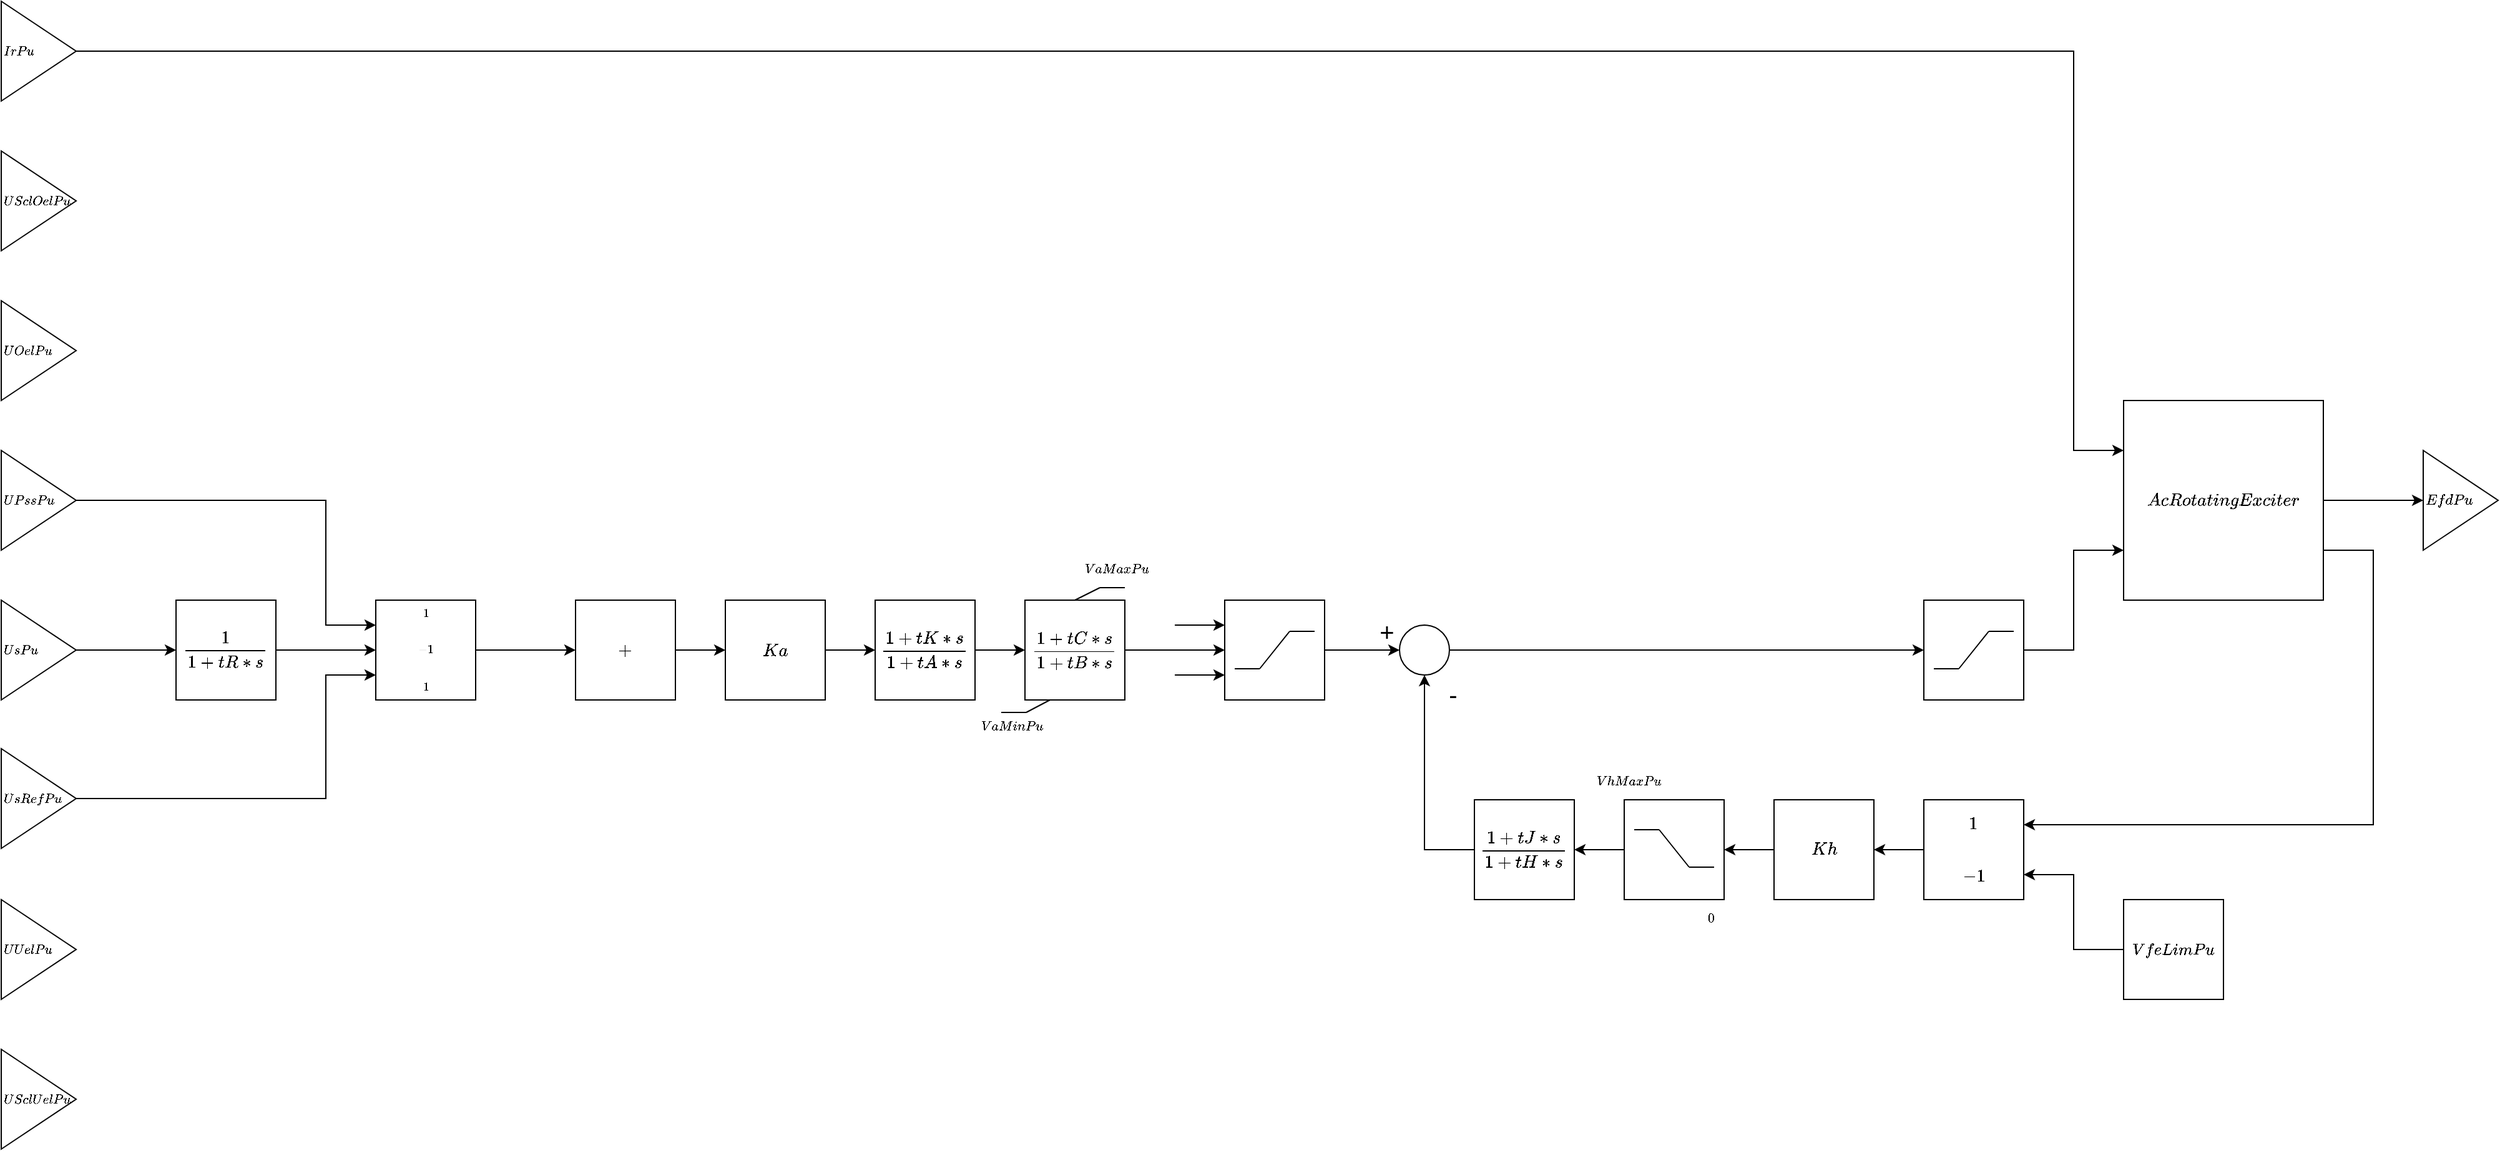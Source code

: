 <mxfile version="24.1.0" type="device">
  <diagram name="Page-1" id="-cMVqA2Gkwa5aGeDibPs">
    <mxGraphModel dx="2162" dy="1243" grid="1" gridSize="10" guides="1" tooltips="1" connect="1" arrows="1" fold="1" page="0" pageScale="1" pageWidth="413" pageHeight="583" math="1" shadow="0">
      <root>
        <mxCell id="0" />
        <mxCell id="1" parent="0" />
        <mxCell id="GCO7xrDp6TmdYOZJOnFd-1" value="&lt;font style=&quot;font-size: 9px;&quot;&gt;$$UOelPu$$&lt;/font&gt;" style="triangle;whiteSpace=wrap;html=1;align=left;" parent="1" vertex="1">
          <mxGeometry x="-740" y="-120" width="60" height="80" as="geometry" />
        </mxCell>
        <mxCell id="eN8Zq5XajQ-hrPbZrUXH-4" value="" style="edgeStyle=orthogonalEdgeStyle;rounded=0;orthogonalLoop=1;jettySize=auto;html=1;" parent="1" source="GCO7xrDp6TmdYOZJOnFd-2" target="eN8Zq5XajQ-hrPbZrUXH-3" edge="1">
          <mxGeometry relative="1" as="geometry" />
        </mxCell>
        <mxCell id="GCO7xrDp6TmdYOZJOnFd-2" value="&lt;font style=&quot;font-size: 9px;&quot;&gt;$$UsPu$$&lt;/font&gt;" style="triangle;whiteSpace=wrap;html=1;align=left;" parent="1" vertex="1">
          <mxGeometry x="-740" y="120" width="60" height="80" as="geometry" />
        </mxCell>
        <mxCell id="eN8Zq5XajQ-hrPbZrUXH-5" style="edgeStyle=orthogonalEdgeStyle;rounded=0;orthogonalLoop=1;jettySize=auto;html=1;exitX=1;exitY=0.5;exitDx=0;exitDy=0;entryX=0;entryY=0.75;entryDx=0;entryDy=0;" parent="1" source="GCO7xrDp6TmdYOZJOnFd-3" target="GCO7xrDp6TmdYOZJOnFd-4" edge="1">
          <mxGeometry relative="1" as="geometry">
            <Array as="points">
              <mxPoint x="-480" y="279" />
              <mxPoint x="-480" y="180" />
            </Array>
          </mxGeometry>
        </mxCell>
        <mxCell id="GCO7xrDp6TmdYOZJOnFd-3" value="&lt;font style=&quot;font-size: 9px;&quot;&gt;$$UsRefPu$$&lt;/font&gt;" style="triangle;whiteSpace=wrap;html=1;align=left;" parent="1" vertex="1">
          <mxGeometry x="-740" y="239" width="60" height="80" as="geometry" />
        </mxCell>
        <mxCell id="eN8Zq5XajQ-hrPbZrUXH-8" value="" style="edgeStyle=orthogonalEdgeStyle;rounded=0;orthogonalLoop=1;jettySize=auto;html=1;" parent="1" source="GCO7xrDp6TmdYOZJOnFd-4" target="GCO7xrDp6TmdYOZJOnFd-120" edge="1">
          <mxGeometry relative="1" as="geometry" />
        </mxCell>
        <mxCell id="GCO7xrDp6TmdYOZJOnFd-4" value="&lt;table style=&quot;font-size: 8px;&quot;&gt;&lt;tbody&gt;&lt;tr&gt;&lt;td&gt;&lt;font style=&quot;font-size: 8px;&quot;&gt;$$1$$&lt;/font&gt;&lt;/td&gt;&lt;/tr&gt;&lt;tr&gt;&lt;td&gt;&lt;font style=&quot;font-size: 8px;&quot;&gt;$$-1$$&lt;/font&gt;&lt;/td&gt;&lt;/tr&gt;&lt;tr&gt;&lt;td&gt;&lt;font style=&quot;font-size: 8px;&quot;&gt;$$1$$&lt;/font&gt;&lt;/td&gt;&lt;/tr&gt;&lt;/tbody&gt;&lt;/table&gt;" style="whiteSpace=wrap;html=1;aspect=fixed;" parent="1" vertex="1">
          <mxGeometry x="-440" y="120" width="80" height="80" as="geometry" />
        </mxCell>
        <mxCell id="GCO7xrDp6TmdYOZJOnFd-127" style="edgeStyle=orthogonalEdgeStyle;rounded=0;orthogonalLoop=1;jettySize=auto;html=1;exitX=0.5;exitY=1;exitDx=0;exitDy=0;" parent="1" source="GCO7xrDp6TmdYOZJOnFd-99" edge="1">
          <mxGeometry relative="1" as="geometry">
            <mxPoint x="120.2" y="190.2" as="targetPoint" />
          </mxGeometry>
        </mxCell>
        <mxCell id="qLZYFt0uQZEpN5fuRu8l-20" value="" style="edgeStyle=orthogonalEdgeStyle;rounded=0;orthogonalLoop=1;jettySize=auto;html=1;" parent="1" source="GCO7xrDp6TmdYOZJOnFd-99" target="hHR6AVDcYujb22-yYQ_T-5" edge="1">
          <mxGeometry relative="1" as="geometry" />
        </mxCell>
        <mxCell id="GCO7xrDp6TmdYOZJOnFd-99" value="$$\frac{1+tC*s}{1+tB*s}$$" style="rounded=0;whiteSpace=wrap;html=1;" parent="1" vertex="1">
          <mxGeometry x="80" y="120" width="80" height="80" as="geometry" />
        </mxCell>
        <mxCell id="GCO7xrDp6TmdYOZJOnFd-110" value="" style="endArrow=none;html=1;exitX=0.5;exitY=0;exitDx=0;exitDy=0;" parent="1" source="GCO7xrDp6TmdYOZJOnFd-99" edge="1">
          <mxGeometry width="50" height="50" relative="1" as="geometry">
            <mxPoint x="120" y="130" as="sourcePoint" />
            <mxPoint x="140" y="110" as="targetPoint" />
          </mxGeometry>
        </mxCell>
        <mxCell id="GCO7xrDp6TmdYOZJOnFd-111" value="" style="endArrow=none;html=1;" parent="1" edge="1">
          <mxGeometry width="50" height="50" relative="1" as="geometry">
            <mxPoint x="140" y="110" as="sourcePoint" />
            <mxPoint x="160" y="110" as="targetPoint" />
          </mxGeometry>
        </mxCell>
        <mxCell id="GCO7xrDp6TmdYOZJOnFd-112" value="&lt;font style=&quot;font-size: 9px;&quot;&gt;$$VaMaxPu$$&lt;/font&gt;" style="text;html=1;strokeColor=none;fillColor=none;align=center;verticalAlign=middle;whiteSpace=wrap;rounded=0;fontSize=15;" parent="1" vertex="1">
          <mxGeometry x="124" y="80" width="60" height="30" as="geometry" />
        </mxCell>
        <mxCell id="GCO7xrDp6TmdYOZJOnFd-113" value="" style="endArrow=none;html=1;" parent="1" edge="1">
          <mxGeometry width="50" height="50" relative="1" as="geometry">
            <mxPoint x="81" y="210" as="sourcePoint" />
            <mxPoint x="61" y="210" as="targetPoint" />
          </mxGeometry>
        </mxCell>
        <mxCell id="GCO7xrDp6TmdYOZJOnFd-114" value="&lt;font style=&quot;font-size: 9px;&quot;&gt;$$VaMinPu$$&lt;/font&gt;" style="text;html=1;strokeColor=none;fillColor=none;align=center;verticalAlign=middle;whiteSpace=wrap;rounded=0;fontSize=15;" parent="1" vertex="1">
          <mxGeometry x="40" y="206" width="60" height="30" as="geometry" />
        </mxCell>
        <mxCell id="GCO7xrDp6TmdYOZJOnFd-115" value="" style="endArrow=none;html=1;exitX=0.5;exitY=0;exitDx=0;exitDy=0;entryX=0.25;entryY=1;entryDx=0;entryDy=0;" parent="1" target="GCO7xrDp6TmdYOZJOnFd-99" edge="1">
          <mxGeometry width="50" height="50" relative="1" as="geometry">
            <mxPoint x="81" y="210" as="sourcePoint" />
            <mxPoint x="101" y="190" as="targetPoint" />
          </mxGeometry>
        </mxCell>
        <mxCell id="kH9g7bd3vH2FBUtWPBsq-17" value="" style="edgeStyle=orthogonalEdgeStyle;rounded=0;orthogonalLoop=1;jettySize=auto;html=1;" parent="1" source="GCO7xrDp6TmdYOZJOnFd-120" target="kH9g7bd3vH2FBUtWPBsq-1" edge="1">
          <mxGeometry relative="1" as="geometry" />
        </mxCell>
        <mxCell id="GCO7xrDp6TmdYOZJOnFd-120" value="&lt;table style=&quot;&quot;&gt;&lt;tbody&gt;&lt;tr&gt;&lt;td&gt;&lt;font style=&quot;font-size: 12px;&quot;&gt;$$+$$&lt;/font&gt;&lt;/td&gt;&lt;/tr&gt;&lt;/tbody&gt;&lt;/table&gt;" style="whiteSpace=wrap;html=1;aspect=fixed;" parent="1" vertex="1">
          <mxGeometry x="-280" y="120" width="80" height="80" as="geometry" />
        </mxCell>
        <mxCell id="qLZYFt0uQZEpN5fuRu8l-19" value="" style="edgeStyle=orthogonalEdgeStyle;rounded=0;orthogonalLoop=1;jettySize=auto;html=1;" parent="1" source="GCO7xrDp6TmdYOZJOnFd-126" target="GCO7xrDp6TmdYOZJOnFd-99" edge="1">
          <mxGeometry relative="1" as="geometry" />
        </mxCell>
        <mxCell id="GCO7xrDp6TmdYOZJOnFd-126" value="$$\frac{1+tK*s}{1+tA*s}$$" style="rounded=0;whiteSpace=wrap;html=1;" parent="1" vertex="1">
          <mxGeometry x="-40" y="120" width="80" height="80" as="geometry" />
        </mxCell>
        <mxCell id="pcb0Rrb9AqgbB0oOaPCg-23" value="&lt;font style=&quot;font-size: 10px;&quot;&gt;$$EfdPu$$&lt;/font&gt;" style="triangle;whiteSpace=wrap;html=1;align=left;" parent="1" vertex="1">
          <mxGeometry x="1200" width="60" height="80" as="geometry" />
        </mxCell>
        <mxCell id="qLZYFt0uQZEpN5fuRu8l-1" value="" style="edgeStyle=orthogonalEdgeStyle;rounded=0;orthogonalLoop=1;jettySize=auto;html=1;" parent="1" source="eN8Zq5XajQ-hrPbZrUXH-3" target="GCO7xrDp6TmdYOZJOnFd-4" edge="1">
          <mxGeometry relative="1" as="geometry" />
        </mxCell>
        <mxCell id="eN8Zq5XajQ-hrPbZrUXH-3" value="$$\frac{1}{1+tR*s}$$" style="whiteSpace=wrap;html=1;aspect=fixed;" parent="1" vertex="1">
          <mxGeometry x="-600" y="120" width="80" height="80" as="geometry" />
        </mxCell>
        <mxCell id="eN8Zq5XajQ-hrPbZrUXH-10" value="&lt;font style=&quot;font-size: 9px;&quot;&gt;$$UUelPu$$&lt;/font&gt;" style="triangle;whiteSpace=wrap;html=1;align=left;" parent="1" vertex="1">
          <mxGeometry x="-740" y="360" width="60" height="80" as="geometry" />
        </mxCell>
        <mxCell id="eN8Zq5XajQ-hrPbZrUXH-11" value="&lt;font style=&quot;font-size: 9px;&quot;&gt;$$UPssPu$$&lt;/font&gt;" style="triangle;whiteSpace=wrap;html=1;align=left;" parent="1" vertex="1">
          <mxGeometry x="-740" width="60" height="80" as="geometry" />
        </mxCell>
        <mxCell id="eN8Zq5XajQ-hrPbZrUXH-25" value="" style="ellipse;whiteSpace=wrap;html=1;aspect=fixed;" parent="1" vertex="1">
          <mxGeometry x="380" y="140" width="40" height="40" as="geometry" />
        </mxCell>
        <mxCell id="eN8Zq5XajQ-hrPbZrUXH-26" value="+" style="text;html=1;strokeColor=none;fillColor=none;align=center;verticalAlign=middle;whiteSpace=wrap;rounded=0;fontSize=20;" parent="1" vertex="1">
          <mxGeometry x="340" y="129" width="60" height="31" as="geometry" />
        </mxCell>
        <mxCell id="eN8Zq5XajQ-hrPbZrUXH-27" value="-" style="text;html=1;strokeColor=none;fillColor=none;align=center;verticalAlign=middle;whiteSpace=wrap;rounded=0;fontSize=20;" parent="1" vertex="1">
          <mxGeometry x="393" y="180" width="60" height="30" as="geometry" />
        </mxCell>
        <mxCell id="hHR6AVDcYujb22-yYQ_T-5" value="" style="whiteSpace=wrap;html=1;aspect=fixed;" parent="1" vertex="1">
          <mxGeometry x="240" y="120" width="80" height="80" as="geometry" />
        </mxCell>
        <mxCell id="hHR6AVDcYujb22-yYQ_T-7" value="" style="endArrow=none;html=1;" parent="1" edge="1">
          <mxGeometry width="50" height="50" relative="1" as="geometry">
            <mxPoint x="268" y="175" as="sourcePoint" />
            <mxPoint x="292" y="145" as="targetPoint" />
          </mxGeometry>
        </mxCell>
        <mxCell id="hHR6AVDcYujb22-yYQ_T-8" value="" style="endArrow=none;html=1;" parent="1" edge="1">
          <mxGeometry width="50" height="50" relative="1" as="geometry">
            <mxPoint x="292" y="145" as="sourcePoint" />
            <mxPoint x="312" y="145" as="targetPoint" />
          </mxGeometry>
        </mxCell>
        <mxCell id="hHR6AVDcYujb22-yYQ_T-9" value="" style="endArrow=none;html=1;" parent="1" edge="1">
          <mxGeometry width="50" height="50" relative="1" as="geometry">
            <mxPoint x="268" y="175" as="sourcePoint" />
            <mxPoint x="248" y="175" as="targetPoint" />
          </mxGeometry>
        </mxCell>
        <mxCell id="hHR6AVDcYujb22-yYQ_T-10" value="" style="endArrow=classic;html=1;entryX=0;entryY=0.75;entryDx=0;entryDy=0;" parent="1" target="hHR6AVDcYujb22-yYQ_T-5" edge="1">
          <mxGeometry width="50" height="50" relative="1" as="geometry">
            <mxPoint x="200" y="180" as="sourcePoint" />
            <mxPoint x="240.0" y="177" as="targetPoint" />
          </mxGeometry>
        </mxCell>
        <mxCell id="hHR6AVDcYujb22-yYQ_T-11" value="" style="endArrow=classic;html=1;entryX=0;entryY=0.25;entryDx=0;entryDy=0;" parent="1" target="hHR6AVDcYujb22-yYQ_T-5" edge="1">
          <mxGeometry width="50" height="50" relative="1" as="geometry">
            <mxPoint x="200" y="140" as="sourcePoint" />
            <mxPoint x="240.0" y="145" as="targetPoint" />
          </mxGeometry>
        </mxCell>
        <mxCell id="yuVk0EhnXVRBRO2mFo1Z-7" value="&lt;font style=&quot;font-size: 9px;&quot;&gt;$$IrPu$$&lt;/font&gt;" style="triangle;whiteSpace=wrap;html=1;align=left;" parent="1" vertex="1">
          <mxGeometry x="-740" y="-360" width="60" height="80" as="geometry" />
        </mxCell>
        <mxCell id="qLZYFt0uQZEpN5fuRu8l-3" value="" style="endArrow=classic;html=1;rounded=0;exitX=1;exitY=0.5;exitDx=0;exitDy=0;entryX=0;entryY=0.25;entryDx=0;entryDy=0;" parent="1" source="eN8Zq5XajQ-hrPbZrUXH-11" target="GCO7xrDp6TmdYOZJOnFd-4" edge="1">
          <mxGeometry width="50" height="50" relative="1" as="geometry">
            <mxPoint x="-230" y="100" as="sourcePoint" />
            <mxPoint x="-180" y="50" as="targetPoint" />
            <Array as="points">
              <mxPoint x="-480" y="40" />
              <mxPoint x="-480" y="140" />
            </Array>
          </mxGeometry>
        </mxCell>
        <mxCell id="kH9g7bd3vH2FBUtWPBsq-2" value="" style="edgeStyle=orthogonalEdgeStyle;rounded=0;orthogonalLoop=1;jettySize=auto;html=1;" parent="1" source="qLZYFt0uQZEpN5fuRu8l-6" target="qLZYFt0uQZEpN5fuRu8l-12" edge="1">
          <mxGeometry relative="1" as="geometry" />
        </mxCell>
        <mxCell id="qLZYFt0uQZEpN5fuRu8l-6" value="" style="whiteSpace=wrap;html=1;aspect=fixed;" parent="1" vertex="1">
          <mxGeometry x="560" y="280" width="80" height="80" as="geometry" />
        </mxCell>
        <mxCell id="qLZYFt0uQZEpN5fuRu8l-7" value="" style="endArrow=none;html=1;" parent="1" edge="1">
          <mxGeometry width="50" height="50" relative="1" as="geometry">
            <mxPoint x="588" y="304" as="sourcePoint" />
            <mxPoint x="612" y="334" as="targetPoint" />
          </mxGeometry>
        </mxCell>
        <mxCell id="qLZYFt0uQZEpN5fuRu8l-8" value="" style="endArrow=none;html=1;" parent="1" edge="1">
          <mxGeometry width="50" height="50" relative="1" as="geometry">
            <mxPoint x="588" y="304" as="sourcePoint" />
            <mxPoint x="568" y="304" as="targetPoint" />
          </mxGeometry>
        </mxCell>
        <mxCell id="qLZYFt0uQZEpN5fuRu8l-9" value="&lt;font style=&quot;font-size: 9px;&quot;&gt;$$VhMaxPu$$&lt;/font&gt;" style="text;html=1;strokeColor=none;fillColor=none;align=center;verticalAlign=middle;whiteSpace=wrap;rounded=0;fontSize=15;" parent="1" vertex="1">
          <mxGeometry x="534" y="250" width="60" height="30" as="geometry" />
        </mxCell>
        <mxCell id="qLZYFt0uQZEpN5fuRu8l-10" value="" style="endArrow=none;html=1;" parent="1" edge="1">
          <mxGeometry width="50" height="50" relative="1" as="geometry">
            <mxPoint x="612" y="334" as="sourcePoint" />
            <mxPoint x="632" y="334" as="targetPoint" />
          </mxGeometry>
        </mxCell>
        <mxCell id="qLZYFt0uQZEpN5fuRu8l-11" value="&lt;font style=&quot;font-size: 9px;&quot;&gt;$$0$$&lt;/font&gt;" style="text;html=1;strokeColor=none;fillColor=none;align=center;verticalAlign=middle;whiteSpace=wrap;rounded=0;fontSize=15;" parent="1" vertex="1">
          <mxGeometry x="600" y="360" width="60" height="30" as="geometry" />
        </mxCell>
        <mxCell id="qLZYFt0uQZEpN5fuRu8l-12" value="$$\frac{1+tJ*s}{1+tH*s}$$" style="rounded=0;whiteSpace=wrap;html=1;" parent="1" vertex="1">
          <mxGeometry x="440" y="280" width="80" height="80" as="geometry" />
        </mxCell>
        <mxCell id="qLZYFt0uQZEpN5fuRu8l-13" value="&lt;font style=&quot;font-size: 12px;&quot;&gt;$$AcRotatingExciter$$&lt;/font&gt;" style="rounded=0;whiteSpace=wrap;html=1;" parent="1" vertex="1">
          <mxGeometry x="960" y="-40" width="160" height="160" as="geometry" />
        </mxCell>
        <mxCell id="qLZYFt0uQZEpN5fuRu8l-16" value="" style="endArrow=classic;html=1;rounded=0;exitX=1;exitY=0.5;exitDx=0;exitDy=0;entryX=0;entryY=0.25;entryDx=0;entryDy=0;" parent="1" source="yuVk0EhnXVRBRO2mFo1Z-7" target="qLZYFt0uQZEpN5fuRu8l-13" edge="1">
          <mxGeometry width="50" height="50" relative="1" as="geometry">
            <mxPoint x="410" y="100" as="sourcePoint" />
            <mxPoint x="460" y="50" as="targetPoint" />
            <Array as="points">
              <mxPoint x="920" y="-320" />
              <mxPoint x="920" />
            </Array>
          </mxGeometry>
        </mxCell>
        <mxCell id="qLZYFt0uQZEpN5fuRu8l-17" value="" style="endArrow=classic;html=1;rounded=0;exitX=0;exitY=0.5;exitDx=0;exitDy=0;entryX=0.5;entryY=1;entryDx=0;entryDy=0;" parent="1" source="qLZYFt0uQZEpN5fuRu8l-12" target="eN8Zq5XajQ-hrPbZrUXH-25" edge="1">
          <mxGeometry width="50" height="50" relative="1" as="geometry">
            <mxPoint x="410" y="100" as="sourcePoint" />
            <mxPoint x="460" y="50" as="targetPoint" />
            <Array as="points">
              <mxPoint x="400" y="320" />
            </Array>
          </mxGeometry>
        </mxCell>
        <mxCell id="qLZYFt0uQZEpN5fuRu8l-23" value="" style="endArrow=classic;html=1;rounded=0;exitX=1;exitY=0.5;exitDx=0;exitDy=0;" parent="1" source="qLZYFt0uQZEpN5fuRu8l-13" target="pcb0Rrb9AqgbB0oOaPCg-23" edge="1">
          <mxGeometry width="50" height="50" relative="1" as="geometry">
            <mxPoint x="780" y="170" as="sourcePoint" />
            <mxPoint x="830" y="120" as="targetPoint" />
          </mxGeometry>
        </mxCell>
        <mxCell id="kH9g7bd3vH2FBUtWPBsq-18" value="" style="edgeStyle=orthogonalEdgeStyle;rounded=0;orthogonalLoop=1;jettySize=auto;html=1;" parent="1" source="kH9g7bd3vH2FBUtWPBsq-1" target="GCO7xrDp6TmdYOZJOnFd-126" edge="1">
          <mxGeometry relative="1" as="geometry" />
        </mxCell>
        <mxCell id="kH9g7bd3vH2FBUtWPBsq-1" value="&lt;table style=&quot;&quot;&gt;&lt;tbody&gt;&lt;tr&gt;&lt;td&gt;&lt;font style=&quot;font-size: 12px;&quot;&gt;$$Ka$$&lt;/font&gt;&lt;/td&gt;&lt;/tr&gt;&lt;/tbody&gt;&lt;/table&gt;" style="whiteSpace=wrap;html=1;aspect=fixed;" parent="1" vertex="1">
          <mxGeometry x="-160" y="120" width="80" height="80" as="geometry" />
        </mxCell>
        <mxCell id="kH9g7bd3vH2FBUtWPBsq-19" value="" style="edgeStyle=orthogonalEdgeStyle;rounded=0;orthogonalLoop=1;jettySize=auto;html=1;" parent="1" source="kH9g7bd3vH2FBUtWPBsq-3" target="qLZYFt0uQZEpN5fuRu8l-6" edge="1">
          <mxGeometry relative="1" as="geometry" />
        </mxCell>
        <mxCell id="kH9g7bd3vH2FBUtWPBsq-3" value="&lt;table style=&quot;&quot;&gt;&lt;tbody&gt;&lt;tr&gt;&lt;td&gt;&lt;font style=&quot;font-size: 12px;&quot;&gt;$$Kh$$&lt;/font&gt;&lt;/td&gt;&lt;/tr&gt;&lt;/tbody&gt;&lt;/table&gt;" style="whiteSpace=wrap;html=1;aspect=fixed;" parent="1" vertex="1">
          <mxGeometry x="680" y="280" width="80" height="80" as="geometry" />
        </mxCell>
        <mxCell id="kH9g7bd3vH2FBUtWPBsq-20" value="" style="edgeStyle=orthogonalEdgeStyle;rounded=0;orthogonalLoop=1;jettySize=auto;html=1;" parent="1" source="kH9g7bd3vH2FBUtWPBsq-4" target="kH9g7bd3vH2FBUtWPBsq-3" edge="1">
          <mxGeometry relative="1" as="geometry" />
        </mxCell>
        <mxCell id="kH9g7bd3vH2FBUtWPBsq-4" value="&lt;table style=&quot;&quot;&gt;&lt;tbody&gt;&lt;tr&gt;&lt;td&gt;&lt;font style=&quot;font-size: 12px;&quot;&gt;$$1$$&lt;/font&gt;&lt;/td&gt;&lt;/tr&gt;&lt;tr&gt;&lt;td&gt;&lt;font style=&quot;font-size: 12px;&quot;&gt;$$-1$$&lt;/font&gt;&lt;/td&gt;&lt;/tr&gt;&lt;/tbody&gt;&lt;/table&gt;" style="whiteSpace=wrap;html=1;aspect=fixed;" parent="1" vertex="1">
          <mxGeometry x="800" y="280" width="80" height="80" as="geometry" />
        </mxCell>
        <mxCell id="kH9g7bd3vH2FBUtWPBsq-5" value="&lt;table style=&quot;font-size: 11px;&quot;&gt;&lt;tbody&gt;&lt;tr&gt;&lt;td&gt;&lt;font style=&quot;font-size: 11px;&quot;&gt;$$VfeLimPu$$&lt;/font&gt;&lt;/td&gt;&lt;/tr&gt;&lt;/tbody&gt;&lt;/table&gt;" style="whiteSpace=wrap;html=1;aspect=fixed;" parent="1" vertex="1">
          <mxGeometry x="960" y="360" width="80" height="80" as="geometry" />
        </mxCell>
        <mxCell id="kH9g7bd3vH2FBUtWPBsq-8" value="" style="whiteSpace=wrap;html=1;aspect=fixed;" parent="1" vertex="1">
          <mxGeometry x="800" y="120" width="80" height="80" as="geometry" />
        </mxCell>
        <mxCell id="kH9g7bd3vH2FBUtWPBsq-9" value="" style="endArrow=none;html=1;" parent="1" edge="1">
          <mxGeometry width="50" height="50" relative="1" as="geometry">
            <mxPoint x="828" y="175" as="sourcePoint" />
            <mxPoint x="852" y="145" as="targetPoint" />
          </mxGeometry>
        </mxCell>
        <mxCell id="kH9g7bd3vH2FBUtWPBsq-10" value="" style="endArrow=none;html=1;" parent="1" edge="1">
          <mxGeometry width="50" height="50" relative="1" as="geometry">
            <mxPoint x="852" y="145" as="sourcePoint" />
            <mxPoint x="872" y="145" as="targetPoint" />
          </mxGeometry>
        </mxCell>
        <mxCell id="kH9g7bd3vH2FBUtWPBsq-11" value="" style="endArrow=none;html=1;" parent="1" edge="1">
          <mxGeometry width="50" height="50" relative="1" as="geometry">
            <mxPoint x="828" y="175" as="sourcePoint" />
            <mxPoint x="808" y="175" as="targetPoint" />
          </mxGeometry>
        </mxCell>
        <mxCell id="kH9g7bd3vH2FBUtWPBsq-12" value="" style="endArrow=classic;html=1;rounded=0;exitX=1;exitY=0.5;exitDx=0;exitDy=0;entryX=0;entryY=0.5;entryDx=0;entryDy=0;" parent="1" source="eN8Zq5XajQ-hrPbZrUXH-25" target="kH9g7bd3vH2FBUtWPBsq-8" edge="1">
          <mxGeometry width="50" height="50" relative="1" as="geometry">
            <mxPoint x="480" y="200" as="sourcePoint" />
            <mxPoint x="530" y="150" as="targetPoint" />
          </mxGeometry>
        </mxCell>
        <mxCell id="kH9g7bd3vH2FBUtWPBsq-13" value="" style="endArrow=classic;html=1;rounded=0;exitX=1;exitY=0.5;exitDx=0;exitDy=0;entryX=0;entryY=0.5;entryDx=0;entryDy=0;" parent="1" source="hHR6AVDcYujb22-yYQ_T-5" target="eN8Zq5XajQ-hrPbZrUXH-25" edge="1">
          <mxGeometry width="50" height="50" relative="1" as="geometry">
            <mxPoint x="480" y="200" as="sourcePoint" />
            <mxPoint x="530" y="150" as="targetPoint" />
          </mxGeometry>
        </mxCell>
        <mxCell id="kH9g7bd3vH2FBUtWPBsq-14" value="" style="endArrow=classic;html=1;rounded=0;exitX=1;exitY=0.5;exitDx=0;exitDy=0;entryX=0;entryY=0.75;entryDx=0;entryDy=0;" parent="1" source="kH9g7bd3vH2FBUtWPBsq-8" target="qLZYFt0uQZEpN5fuRu8l-13" edge="1">
          <mxGeometry width="50" height="50" relative="1" as="geometry">
            <mxPoint x="480" y="200" as="sourcePoint" />
            <mxPoint x="530" y="150" as="targetPoint" />
            <Array as="points">
              <mxPoint x="920" y="160" />
              <mxPoint x="920" y="80" />
            </Array>
          </mxGeometry>
        </mxCell>
        <mxCell id="kH9g7bd3vH2FBUtWPBsq-15" value="" style="endArrow=classic;html=1;rounded=0;exitX=0;exitY=0.5;exitDx=0;exitDy=0;entryX=1;entryY=0.75;entryDx=0;entryDy=0;" parent="1" source="kH9g7bd3vH2FBUtWPBsq-5" target="kH9g7bd3vH2FBUtWPBsq-4" edge="1">
          <mxGeometry width="50" height="50" relative="1" as="geometry">
            <mxPoint x="480" y="200" as="sourcePoint" />
            <mxPoint x="530" y="150" as="targetPoint" />
            <Array as="points">
              <mxPoint x="920" y="400" />
              <mxPoint x="920" y="340" />
            </Array>
          </mxGeometry>
        </mxCell>
        <mxCell id="kH9g7bd3vH2FBUtWPBsq-16" value="" style="endArrow=classic;html=1;rounded=0;exitX=1;exitY=0.75;exitDx=0;exitDy=0;entryX=1;entryY=0.25;entryDx=0;entryDy=0;" parent="1" source="qLZYFt0uQZEpN5fuRu8l-13" target="kH9g7bd3vH2FBUtWPBsq-4" edge="1">
          <mxGeometry width="50" height="50" relative="1" as="geometry">
            <mxPoint x="480" y="200" as="sourcePoint" />
            <mxPoint x="530" y="150" as="targetPoint" />
            <Array as="points">
              <mxPoint x="1160" y="80" />
              <mxPoint x="1160" y="300" />
            </Array>
          </mxGeometry>
        </mxCell>
        <mxCell id="9E_Gxr6RhCt9fmIeeyfF-1" value="&lt;font style=&quot;font-size: 9px;&quot;&gt;$$USclUelPu$$&lt;/font&gt;" style="triangle;whiteSpace=wrap;html=1;align=left;" vertex="1" parent="1">
          <mxGeometry x="-740" y="480" width="60" height="80" as="geometry" />
        </mxCell>
        <mxCell id="9E_Gxr6RhCt9fmIeeyfF-2" value="&lt;font style=&quot;font-size: 9px;&quot;&gt;$$USclOelPu$$&lt;/font&gt;" style="triangle;whiteSpace=wrap;html=1;align=left;" vertex="1" parent="1">
          <mxGeometry x="-740" y="-240" width="60" height="80" as="geometry" />
        </mxCell>
      </root>
    </mxGraphModel>
  </diagram>
</mxfile>
